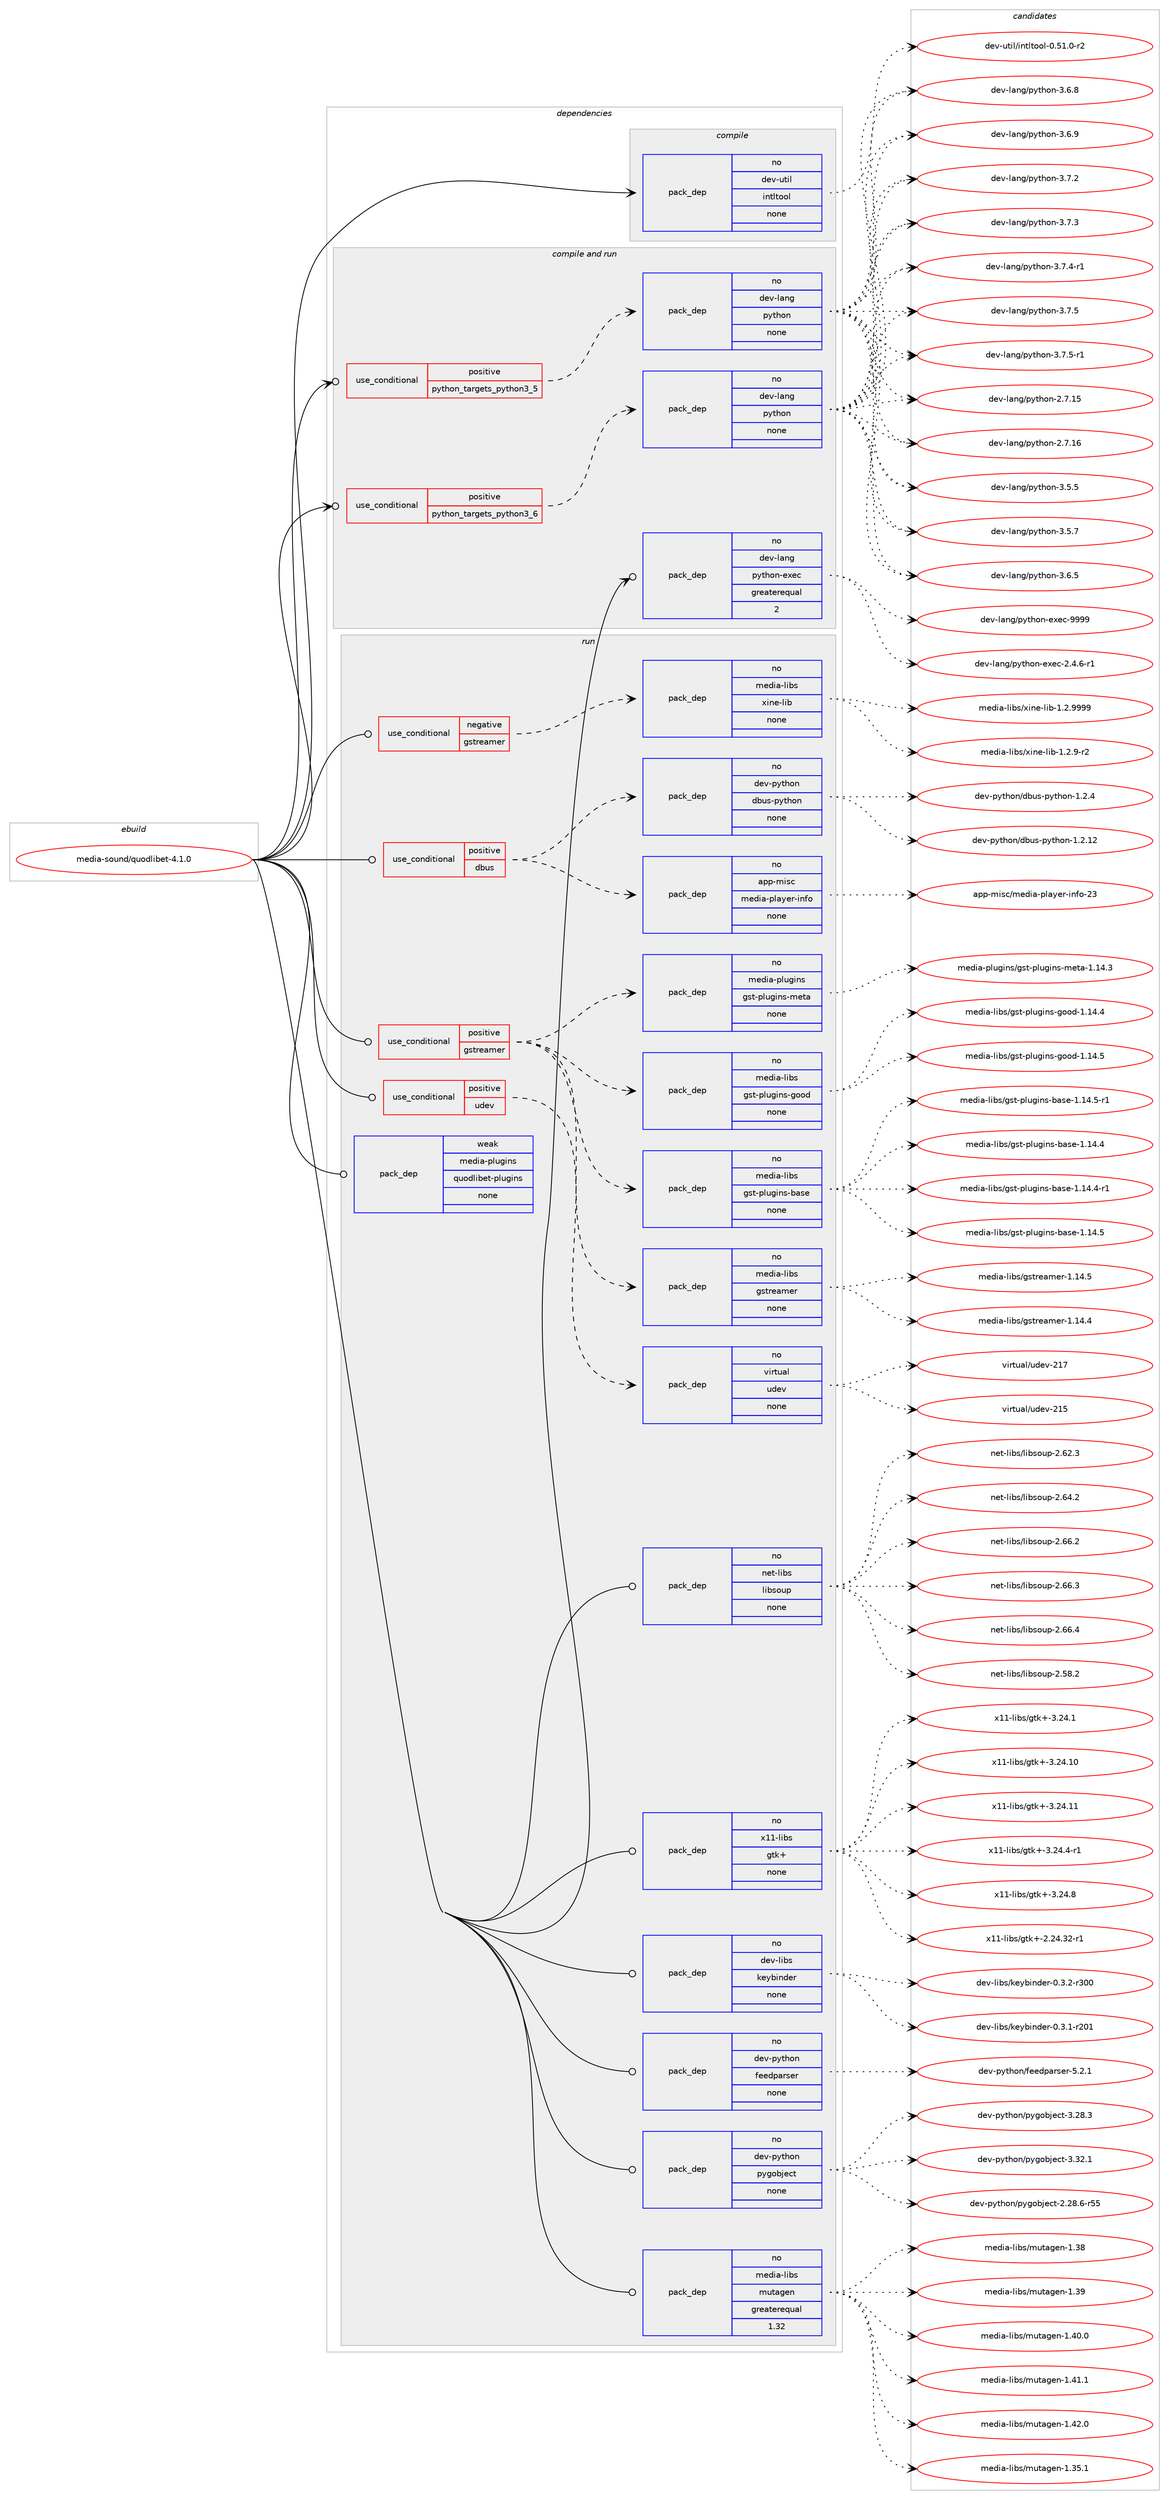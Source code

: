 digraph prolog {

# *************
# Graph options
# *************

newrank=true;
concentrate=true;
compound=true;
graph [rankdir=LR,fontname=Helvetica,fontsize=10,ranksep=1.5];#, ranksep=2.5, nodesep=0.2];
edge  [arrowhead=vee];
node  [fontname=Helvetica,fontsize=10];

# **********
# The ebuild
# **********

subgraph cluster_leftcol {
color=gray;
rank=same;
label=<<i>ebuild</i>>;
id [label="media-sound/quodlibet-4.1.0", color=red, width=4, href="../media-sound/quodlibet-4.1.0.svg"];
}

# ****************
# The dependencies
# ****************

subgraph cluster_midcol {
color=gray;
label=<<i>dependencies</i>>;
subgraph cluster_compile {
fillcolor="#eeeeee";
style=filled;
label=<<i>compile</i>>;
subgraph pack594028 {
dependency803129 [label=<<TABLE BORDER="0" CELLBORDER="1" CELLSPACING="0" CELLPADDING="4" WIDTH="220"><TR><TD ROWSPAN="6" CELLPADDING="30">pack_dep</TD></TR><TR><TD WIDTH="110">no</TD></TR><TR><TD>dev-util</TD></TR><TR><TD>intltool</TD></TR><TR><TD>none</TD></TR><TR><TD></TD></TR></TABLE>>, shape=none, color=blue];
}
id:e -> dependency803129:w [weight=20,style="solid",arrowhead="vee"];
}
subgraph cluster_compileandrun {
fillcolor="#eeeeee";
style=filled;
label=<<i>compile and run</i>>;
subgraph cond195069 {
dependency803130 [label=<<TABLE BORDER="0" CELLBORDER="1" CELLSPACING="0" CELLPADDING="4"><TR><TD ROWSPAN="3" CELLPADDING="10">use_conditional</TD></TR><TR><TD>positive</TD></TR><TR><TD>python_targets_python3_5</TD></TR></TABLE>>, shape=none, color=red];
subgraph pack594029 {
dependency803131 [label=<<TABLE BORDER="0" CELLBORDER="1" CELLSPACING="0" CELLPADDING="4" WIDTH="220"><TR><TD ROWSPAN="6" CELLPADDING="30">pack_dep</TD></TR><TR><TD WIDTH="110">no</TD></TR><TR><TD>dev-lang</TD></TR><TR><TD>python</TD></TR><TR><TD>none</TD></TR><TR><TD></TD></TR></TABLE>>, shape=none, color=blue];
}
dependency803130:e -> dependency803131:w [weight=20,style="dashed",arrowhead="vee"];
}
id:e -> dependency803130:w [weight=20,style="solid",arrowhead="odotvee"];
subgraph cond195070 {
dependency803132 [label=<<TABLE BORDER="0" CELLBORDER="1" CELLSPACING="0" CELLPADDING="4"><TR><TD ROWSPAN="3" CELLPADDING="10">use_conditional</TD></TR><TR><TD>positive</TD></TR><TR><TD>python_targets_python3_6</TD></TR></TABLE>>, shape=none, color=red];
subgraph pack594030 {
dependency803133 [label=<<TABLE BORDER="0" CELLBORDER="1" CELLSPACING="0" CELLPADDING="4" WIDTH="220"><TR><TD ROWSPAN="6" CELLPADDING="30">pack_dep</TD></TR><TR><TD WIDTH="110">no</TD></TR><TR><TD>dev-lang</TD></TR><TR><TD>python</TD></TR><TR><TD>none</TD></TR><TR><TD></TD></TR></TABLE>>, shape=none, color=blue];
}
dependency803132:e -> dependency803133:w [weight=20,style="dashed",arrowhead="vee"];
}
id:e -> dependency803132:w [weight=20,style="solid",arrowhead="odotvee"];
subgraph pack594031 {
dependency803134 [label=<<TABLE BORDER="0" CELLBORDER="1" CELLSPACING="0" CELLPADDING="4" WIDTH="220"><TR><TD ROWSPAN="6" CELLPADDING="30">pack_dep</TD></TR><TR><TD WIDTH="110">no</TD></TR><TR><TD>dev-lang</TD></TR><TR><TD>python-exec</TD></TR><TR><TD>greaterequal</TD></TR><TR><TD>2</TD></TR></TABLE>>, shape=none, color=blue];
}
id:e -> dependency803134:w [weight=20,style="solid",arrowhead="odotvee"];
}
subgraph cluster_run {
fillcolor="#eeeeee";
style=filled;
label=<<i>run</i>>;
subgraph cond195071 {
dependency803135 [label=<<TABLE BORDER="0" CELLBORDER="1" CELLSPACING="0" CELLPADDING="4"><TR><TD ROWSPAN="3" CELLPADDING="10">use_conditional</TD></TR><TR><TD>negative</TD></TR><TR><TD>gstreamer</TD></TR></TABLE>>, shape=none, color=red];
subgraph pack594032 {
dependency803136 [label=<<TABLE BORDER="0" CELLBORDER="1" CELLSPACING="0" CELLPADDING="4" WIDTH="220"><TR><TD ROWSPAN="6" CELLPADDING="30">pack_dep</TD></TR><TR><TD WIDTH="110">no</TD></TR><TR><TD>media-libs</TD></TR><TR><TD>xine-lib</TD></TR><TR><TD>none</TD></TR><TR><TD></TD></TR></TABLE>>, shape=none, color=blue];
}
dependency803135:e -> dependency803136:w [weight=20,style="dashed",arrowhead="vee"];
}
id:e -> dependency803135:w [weight=20,style="solid",arrowhead="odot"];
subgraph cond195072 {
dependency803137 [label=<<TABLE BORDER="0" CELLBORDER="1" CELLSPACING="0" CELLPADDING="4"><TR><TD ROWSPAN="3" CELLPADDING="10">use_conditional</TD></TR><TR><TD>positive</TD></TR><TR><TD>dbus</TD></TR></TABLE>>, shape=none, color=red];
subgraph pack594033 {
dependency803138 [label=<<TABLE BORDER="0" CELLBORDER="1" CELLSPACING="0" CELLPADDING="4" WIDTH="220"><TR><TD ROWSPAN="6" CELLPADDING="30">pack_dep</TD></TR><TR><TD WIDTH="110">no</TD></TR><TR><TD>app-misc</TD></TR><TR><TD>media-player-info</TD></TR><TR><TD>none</TD></TR><TR><TD></TD></TR></TABLE>>, shape=none, color=blue];
}
dependency803137:e -> dependency803138:w [weight=20,style="dashed",arrowhead="vee"];
subgraph pack594034 {
dependency803139 [label=<<TABLE BORDER="0" CELLBORDER="1" CELLSPACING="0" CELLPADDING="4" WIDTH="220"><TR><TD ROWSPAN="6" CELLPADDING="30">pack_dep</TD></TR><TR><TD WIDTH="110">no</TD></TR><TR><TD>dev-python</TD></TR><TR><TD>dbus-python</TD></TR><TR><TD>none</TD></TR><TR><TD></TD></TR></TABLE>>, shape=none, color=blue];
}
dependency803137:e -> dependency803139:w [weight=20,style="dashed",arrowhead="vee"];
}
id:e -> dependency803137:w [weight=20,style="solid",arrowhead="odot"];
subgraph cond195073 {
dependency803140 [label=<<TABLE BORDER="0" CELLBORDER="1" CELLSPACING="0" CELLPADDING="4"><TR><TD ROWSPAN="3" CELLPADDING="10">use_conditional</TD></TR><TR><TD>positive</TD></TR><TR><TD>gstreamer</TD></TR></TABLE>>, shape=none, color=red];
subgraph pack594035 {
dependency803141 [label=<<TABLE BORDER="0" CELLBORDER="1" CELLSPACING="0" CELLPADDING="4" WIDTH="220"><TR><TD ROWSPAN="6" CELLPADDING="30">pack_dep</TD></TR><TR><TD WIDTH="110">no</TD></TR><TR><TD>media-libs</TD></TR><TR><TD>gstreamer</TD></TR><TR><TD>none</TD></TR><TR><TD></TD></TR></TABLE>>, shape=none, color=blue];
}
dependency803140:e -> dependency803141:w [weight=20,style="dashed",arrowhead="vee"];
subgraph pack594036 {
dependency803142 [label=<<TABLE BORDER="0" CELLBORDER="1" CELLSPACING="0" CELLPADDING="4" WIDTH="220"><TR><TD ROWSPAN="6" CELLPADDING="30">pack_dep</TD></TR><TR><TD WIDTH="110">no</TD></TR><TR><TD>media-libs</TD></TR><TR><TD>gst-plugins-base</TD></TR><TR><TD>none</TD></TR><TR><TD></TD></TR></TABLE>>, shape=none, color=blue];
}
dependency803140:e -> dependency803142:w [weight=20,style="dashed",arrowhead="vee"];
subgraph pack594037 {
dependency803143 [label=<<TABLE BORDER="0" CELLBORDER="1" CELLSPACING="0" CELLPADDING="4" WIDTH="220"><TR><TD ROWSPAN="6" CELLPADDING="30">pack_dep</TD></TR><TR><TD WIDTH="110">no</TD></TR><TR><TD>media-libs</TD></TR><TR><TD>gst-plugins-good</TD></TR><TR><TD>none</TD></TR><TR><TD></TD></TR></TABLE>>, shape=none, color=blue];
}
dependency803140:e -> dependency803143:w [weight=20,style="dashed",arrowhead="vee"];
subgraph pack594038 {
dependency803144 [label=<<TABLE BORDER="0" CELLBORDER="1" CELLSPACING="0" CELLPADDING="4" WIDTH="220"><TR><TD ROWSPAN="6" CELLPADDING="30">pack_dep</TD></TR><TR><TD WIDTH="110">no</TD></TR><TR><TD>media-plugins</TD></TR><TR><TD>gst-plugins-meta</TD></TR><TR><TD>none</TD></TR><TR><TD></TD></TR></TABLE>>, shape=none, color=blue];
}
dependency803140:e -> dependency803144:w [weight=20,style="dashed",arrowhead="vee"];
}
id:e -> dependency803140:w [weight=20,style="solid",arrowhead="odot"];
subgraph cond195074 {
dependency803145 [label=<<TABLE BORDER="0" CELLBORDER="1" CELLSPACING="0" CELLPADDING="4"><TR><TD ROWSPAN="3" CELLPADDING="10">use_conditional</TD></TR><TR><TD>positive</TD></TR><TR><TD>udev</TD></TR></TABLE>>, shape=none, color=red];
subgraph pack594039 {
dependency803146 [label=<<TABLE BORDER="0" CELLBORDER="1" CELLSPACING="0" CELLPADDING="4" WIDTH="220"><TR><TD ROWSPAN="6" CELLPADDING="30">pack_dep</TD></TR><TR><TD WIDTH="110">no</TD></TR><TR><TD>virtual</TD></TR><TR><TD>udev</TD></TR><TR><TD>none</TD></TR><TR><TD></TD></TR></TABLE>>, shape=none, color=blue];
}
dependency803145:e -> dependency803146:w [weight=20,style="dashed",arrowhead="vee"];
}
id:e -> dependency803145:w [weight=20,style="solid",arrowhead="odot"];
subgraph pack594040 {
dependency803147 [label=<<TABLE BORDER="0" CELLBORDER="1" CELLSPACING="0" CELLPADDING="4" WIDTH="220"><TR><TD ROWSPAN="6" CELLPADDING="30">pack_dep</TD></TR><TR><TD WIDTH="110">no</TD></TR><TR><TD>dev-libs</TD></TR><TR><TD>keybinder</TD></TR><TR><TD>none</TD></TR><TR><TD></TD></TR></TABLE>>, shape=none, color=blue];
}
id:e -> dependency803147:w [weight=20,style="solid",arrowhead="odot"];
subgraph pack594041 {
dependency803148 [label=<<TABLE BORDER="0" CELLBORDER="1" CELLSPACING="0" CELLPADDING="4" WIDTH="220"><TR><TD ROWSPAN="6" CELLPADDING="30">pack_dep</TD></TR><TR><TD WIDTH="110">no</TD></TR><TR><TD>dev-python</TD></TR><TR><TD>feedparser</TD></TR><TR><TD>none</TD></TR><TR><TD></TD></TR></TABLE>>, shape=none, color=blue];
}
id:e -> dependency803148:w [weight=20,style="solid",arrowhead="odot"];
subgraph pack594042 {
dependency803149 [label=<<TABLE BORDER="0" CELLBORDER="1" CELLSPACING="0" CELLPADDING="4" WIDTH="220"><TR><TD ROWSPAN="6" CELLPADDING="30">pack_dep</TD></TR><TR><TD WIDTH="110">no</TD></TR><TR><TD>dev-python</TD></TR><TR><TD>pygobject</TD></TR><TR><TD>none</TD></TR><TR><TD></TD></TR></TABLE>>, shape=none, color=blue];
}
id:e -> dependency803149:w [weight=20,style="solid",arrowhead="odot"];
subgraph pack594043 {
dependency803150 [label=<<TABLE BORDER="0" CELLBORDER="1" CELLSPACING="0" CELLPADDING="4" WIDTH="220"><TR><TD ROWSPAN="6" CELLPADDING="30">pack_dep</TD></TR><TR><TD WIDTH="110">no</TD></TR><TR><TD>media-libs</TD></TR><TR><TD>mutagen</TD></TR><TR><TD>greaterequal</TD></TR><TR><TD>1.32</TD></TR></TABLE>>, shape=none, color=blue];
}
id:e -> dependency803150:w [weight=20,style="solid",arrowhead="odot"];
subgraph pack594044 {
dependency803151 [label=<<TABLE BORDER="0" CELLBORDER="1" CELLSPACING="0" CELLPADDING="4" WIDTH="220"><TR><TD ROWSPAN="6" CELLPADDING="30">pack_dep</TD></TR><TR><TD WIDTH="110">no</TD></TR><TR><TD>net-libs</TD></TR><TR><TD>libsoup</TD></TR><TR><TD>none</TD></TR><TR><TD></TD></TR></TABLE>>, shape=none, color=blue];
}
id:e -> dependency803151:w [weight=20,style="solid",arrowhead="odot"];
subgraph pack594045 {
dependency803152 [label=<<TABLE BORDER="0" CELLBORDER="1" CELLSPACING="0" CELLPADDING="4" WIDTH="220"><TR><TD ROWSPAN="6" CELLPADDING="30">pack_dep</TD></TR><TR><TD WIDTH="110">no</TD></TR><TR><TD>x11-libs</TD></TR><TR><TD>gtk+</TD></TR><TR><TD>none</TD></TR><TR><TD></TD></TR></TABLE>>, shape=none, color=blue];
}
id:e -> dependency803152:w [weight=20,style="solid",arrowhead="odot"];
subgraph pack594046 {
dependency803153 [label=<<TABLE BORDER="0" CELLBORDER="1" CELLSPACING="0" CELLPADDING="4" WIDTH="220"><TR><TD ROWSPAN="6" CELLPADDING="30">pack_dep</TD></TR><TR><TD WIDTH="110">weak</TD></TR><TR><TD>media-plugins</TD></TR><TR><TD>quodlibet-plugins</TD></TR><TR><TD>none</TD></TR><TR><TD></TD></TR></TABLE>>, shape=none, color=blue];
}
id:e -> dependency803153:w [weight=20,style="solid",arrowhead="odot"];
}
}

# **************
# The candidates
# **************

subgraph cluster_choices {
rank=same;
color=gray;
label=<<i>candidates</i>>;

subgraph choice594028 {
color=black;
nodesep=1;
choice1001011184511711610510847105110116108116111111108454846534946484511450 [label="dev-util/intltool-0.51.0-r2", color=red, width=4,href="../dev-util/intltool-0.51.0-r2.svg"];
dependency803129:e -> choice1001011184511711610510847105110116108116111111108454846534946484511450:w [style=dotted,weight="100"];
}
subgraph choice594029 {
color=black;
nodesep=1;
choice10010111845108971101034711212111610411111045504655464953 [label="dev-lang/python-2.7.15", color=red, width=4,href="../dev-lang/python-2.7.15.svg"];
choice10010111845108971101034711212111610411111045504655464954 [label="dev-lang/python-2.7.16", color=red, width=4,href="../dev-lang/python-2.7.16.svg"];
choice100101118451089711010347112121116104111110455146534653 [label="dev-lang/python-3.5.5", color=red, width=4,href="../dev-lang/python-3.5.5.svg"];
choice100101118451089711010347112121116104111110455146534655 [label="dev-lang/python-3.5.7", color=red, width=4,href="../dev-lang/python-3.5.7.svg"];
choice100101118451089711010347112121116104111110455146544653 [label="dev-lang/python-3.6.5", color=red, width=4,href="../dev-lang/python-3.6.5.svg"];
choice100101118451089711010347112121116104111110455146544656 [label="dev-lang/python-3.6.8", color=red, width=4,href="../dev-lang/python-3.6.8.svg"];
choice100101118451089711010347112121116104111110455146544657 [label="dev-lang/python-3.6.9", color=red, width=4,href="../dev-lang/python-3.6.9.svg"];
choice100101118451089711010347112121116104111110455146554650 [label="dev-lang/python-3.7.2", color=red, width=4,href="../dev-lang/python-3.7.2.svg"];
choice100101118451089711010347112121116104111110455146554651 [label="dev-lang/python-3.7.3", color=red, width=4,href="../dev-lang/python-3.7.3.svg"];
choice1001011184510897110103471121211161041111104551465546524511449 [label="dev-lang/python-3.7.4-r1", color=red, width=4,href="../dev-lang/python-3.7.4-r1.svg"];
choice100101118451089711010347112121116104111110455146554653 [label="dev-lang/python-3.7.5", color=red, width=4,href="../dev-lang/python-3.7.5.svg"];
choice1001011184510897110103471121211161041111104551465546534511449 [label="dev-lang/python-3.7.5-r1", color=red, width=4,href="../dev-lang/python-3.7.5-r1.svg"];
dependency803131:e -> choice10010111845108971101034711212111610411111045504655464953:w [style=dotted,weight="100"];
dependency803131:e -> choice10010111845108971101034711212111610411111045504655464954:w [style=dotted,weight="100"];
dependency803131:e -> choice100101118451089711010347112121116104111110455146534653:w [style=dotted,weight="100"];
dependency803131:e -> choice100101118451089711010347112121116104111110455146534655:w [style=dotted,weight="100"];
dependency803131:e -> choice100101118451089711010347112121116104111110455146544653:w [style=dotted,weight="100"];
dependency803131:e -> choice100101118451089711010347112121116104111110455146544656:w [style=dotted,weight="100"];
dependency803131:e -> choice100101118451089711010347112121116104111110455146544657:w [style=dotted,weight="100"];
dependency803131:e -> choice100101118451089711010347112121116104111110455146554650:w [style=dotted,weight="100"];
dependency803131:e -> choice100101118451089711010347112121116104111110455146554651:w [style=dotted,weight="100"];
dependency803131:e -> choice1001011184510897110103471121211161041111104551465546524511449:w [style=dotted,weight="100"];
dependency803131:e -> choice100101118451089711010347112121116104111110455146554653:w [style=dotted,weight="100"];
dependency803131:e -> choice1001011184510897110103471121211161041111104551465546534511449:w [style=dotted,weight="100"];
}
subgraph choice594030 {
color=black;
nodesep=1;
choice10010111845108971101034711212111610411111045504655464953 [label="dev-lang/python-2.7.15", color=red, width=4,href="../dev-lang/python-2.7.15.svg"];
choice10010111845108971101034711212111610411111045504655464954 [label="dev-lang/python-2.7.16", color=red, width=4,href="../dev-lang/python-2.7.16.svg"];
choice100101118451089711010347112121116104111110455146534653 [label="dev-lang/python-3.5.5", color=red, width=4,href="../dev-lang/python-3.5.5.svg"];
choice100101118451089711010347112121116104111110455146534655 [label="dev-lang/python-3.5.7", color=red, width=4,href="../dev-lang/python-3.5.7.svg"];
choice100101118451089711010347112121116104111110455146544653 [label="dev-lang/python-3.6.5", color=red, width=4,href="../dev-lang/python-3.6.5.svg"];
choice100101118451089711010347112121116104111110455146544656 [label="dev-lang/python-3.6.8", color=red, width=4,href="../dev-lang/python-3.6.8.svg"];
choice100101118451089711010347112121116104111110455146544657 [label="dev-lang/python-3.6.9", color=red, width=4,href="../dev-lang/python-3.6.9.svg"];
choice100101118451089711010347112121116104111110455146554650 [label="dev-lang/python-3.7.2", color=red, width=4,href="../dev-lang/python-3.7.2.svg"];
choice100101118451089711010347112121116104111110455146554651 [label="dev-lang/python-3.7.3", color=red, width=4,href="../dev-lang/python-3.7.3.svg"];
choice1001011184510897110103471121211161041111104551465546524511449 [label="dev-lang/python-3.7.4-r1", color=red, width=4,href="../dev-lang/python-3.7.4-r1.svg"];
choice100101118451089711010347112121116104111110455146554653 [label="dev-lang/python-3.7.5", color=red, width=4,href="../dev-lang/python-3.7.5.svg"];
choice1001011184510897110103471121211161041111104551465546534511449 [label="dev-lang/python-3.7.5-r1", color=red, width=4,href="../dev-lang/python-3.7.5-r1.svg"];
dependency803133:e -> choice10010111845108971101034711212111610411111045504655464953:w [style=dotted,weight="100"];
dependency803133:e -> choice10010111845108971101034711212111610411111045504655464954:w [style=dotted,weight="100"];
dependency803133:e -> choice100101118451089711010347112121116104111110455146534653:w [style=dotted,weight="100"];
dependency803133:e -> choice100101118451089711010347112121116104111110455146534655:w [style=dotted,weight="100"];
dependency803133:e -> choice100101118451089711010347112121116104111110455146544653:w [style=dotted,weight="100"];
dependency803133:e -> choice100101118451089711010347112121116104111110455146544656:w [style=dotted,weight="100"];
dependency803133:e -> choice100101118451089711010347112121116104111110455146544657:w [style=dotted,weight="100"];
dependency803133:e -> choice100101118451089711010347112121116104111110455146554650:w [style=dotted,weight="100"];
dependency803133:e -> choice100101118451089711010347112121116104111110455146554651:w [style=dotted,weight="100"];
dependency803133:e -> choice1001011184510897110103471121211161041111104551465546524511449:w [style=dotted,weight="100"];
dependency803133:e -> choice100101118451089711010347112121116104111110455146554653:w [style=dotted,weight="100"];
dependency803133:e -> choice1001011184510897110103471121211161041111104551465546534511449:w [style=dotted,weight="100"];
}
subgraph choice594031 {
color=black;
nodesep=1;
choice10010111845108971101034711212111610411111045101120101994550465246544511449 [label="dev-lang/python-exec-2.4.6-r1", color=red, width=4,href="../dev-lang/python-exec-2.4.6-r1.svg"];
choice10010111845108971101034711212111610411111045101120101994557575757 [label="dev-lang/python-exec-9999", color=red, width=4,href="../dev-lang/python-exec-9999.svg"];
dependency803134:e -> choice10010111845108971101034711212111610411111045101120101994550465246544511449:w [style=dotted,weight="100"];
dependency803134:e -> choice10010111845108971101034711212111610411111045101120101994557575757:w [style=dotted,weight="100"];
}
subgraph choice594032 {
color=black;
nodesep=1;
choice1091011001059745108105981154712010511010145108105984549465046574511450 [label="media-libs/xine-lib-1.2.9-r2", color=red, width=4,href="../media-libs/xine-lib-1.2.9-r2.svg"];
choice109101100105974510810598115471201051101014510810598454946504657575757 [label="media-libs/xine-lib-1.2.9999", color=red, width=4,href="../media-libs/xine-lib-1.2.9999.svg"];
dependency803136:e -> choice1091011001059745108105981154712010511010145108105984549465046574511450:w [style=dotted,weight="100"];
dependency803136:e -> choice109101100105974510810598115471201051101014510810598454946504657575757:w [style=dotted,weight="100"];
}
subgraph choice594033 {
color=black;
nodesep=1;
choice9711211245109105115994710910110010597451121089712110111445105110102111455051 [label="app-misc/media-player-info-23", color=red, width=4,href="../app-misc/media-player-info-23.svg"];
dependency803138:e -> choice9711211245109105115994710910110010597451121089712110111445105110102111455051:w [style=dotted,weight="100"];
}
subgraph choice594034 {
color=black;
nodesep=1;
choice1001011184511212111610411111047100981171154511212111610411111045494650464950 [label="dev-python/dbus-python-1.2.12", color=red, width=4,href="../dev-python/dbus-python-1.2.12.svg"];
choice10010111845112121116104111110471009811711545112121116104111110454946504652 [label="dev-python/dbus-python-1.2.4", color=red, width=4,href="../dev-python/dbus-python-1.2.4.svg"];
dependency803139:e -> choice1001011184511212111610411111047100981171154511212111610411111045494650464950:w [style=dotted,weight="100"];
dependency803139:e -> choice10010111845112121116104111110471009811711545112121116104111110454946504652:w [style=dotted,weight="100"];
}
subgraph choice594035 {
color=black;
nodesep=1;
choice109101100105974510810598115471031151161141019710910111445494649524652 [label="media-libs/gstreamer-1.14.4", color=red, width=4,href="../media-libs/gstreamer-1.14.4.svg"];
choice109101100105974510810598115471031151161141019710910111445494649524653 [label="media-libs/gstreamer-1.14.5", color=red, width=4,href="../media-libs/gstreamer-1.14.5.svg"];
dependency803141:e -> choice109101100105974510810598115471031151161141019710910111445494649524652:w [style=dotted,weight="100"];
dependency803141:e -> choice109101100105974510810598115471031151161141019710910111445494649524653:w [style=dotted,weight="100"];
}
subgraph choice594036 {
color=black;
nodesep=1;
choice109101100105974510810598115471031151164511210811710310511011545989711510145494649524652 [label="media-libs/gst-plugins-base-1.14.4", color=red, width=4,href="../media-libs/gst-plugins-base-1.14.4.svg"];
choice1091011001059745108105981154710311511645112108117103105110115459897115101454946495246524511449 [label="media-libs/gst-plugins-base-1.14.4-r1", color=red, width=4,href="../media-libs/gst-plugins-base-1.14.4-r1.svg"];
choice109101100105974510810598115471031151164511210811710310511011545989711510145494649524653 [label="media-libs/gst-plugins-base-1.14.5", color=red, width=4,href="../media-libs/gst-plugins-base-1.14.5.svg"];
choice1091011001059745108105981154710311511645112108117103105110115459897115101454946495246534511449 [label="media-libs/gst-plugins-base-1.14.5-r1", color=red, width=4,href="../media-libs/gst-plugins-base-1.14.5-r1.svg"];
dependency803142:e -> choice109101100105974510810598115471031151164511210811710310511011545989711510145494649524652:w [style=dotted,weight="100"];
dependency803142:e -> choice1091011001059745108105981154710311511645112108117103105110115459897115101454946495246524511449:w [style=dotted,weight="100"];
dependency803142:e -> choice109101100105974510810598115471031151164511210811710310511011545989711510145494649524653:w [style=dotted,weight="100"];
dependency803142:e -> choice1091011001059745108105981154710311511645112108117103105110115459897115101454946495246534511449:w [style=dotted,weight="100"];
}
subgraph choice594037 {
color=black;
nodesep=1;
choice10910110010597451081059811547103115116451121081171031051101154510311111110045494649524652 [label="media-libs/gst-plugins-good-1.14.4", color=red, width=4,href="../media-libs/gst-plugins-good-1.14.4.svg"];
choice10910110010597451081059811547103115116451121081171031051101154510311111110045494649524653 [label="media-libs/gst-plugins-good-1.14.5", color=red, width=4,href="../media-libs/gst-plugins-good-1.14.5.svg"];
dependency803143:e -> choice10910110010597451081059811547103115116451121081171031051101154510311111110045494649524652:w [style=dotted,weight="100"];
dependency803143:e -> choice10910110010597451081059811547103115116451121081171031051101154510311111110045494649524653:w [style=dotted,weight="100"];
}
subgraph choice594038 {
color=black;
nodesep=1;
choice10910110010597451121081171031051101154710311511645112108117103105110115451091011169745494649524651 [label="media-plugins/gst-plugins-meta-1.14.3", color=red, width=4,href="../media-plugins/gst-plugins-meta-1.14.3.svg"];
dependency803144:e -> choice10910110010597451121081171031051101154710311511645112108117103105110115451091011169745494649524651:w [style=dotted,weight="100"];
}
subgraph choice594039 {
color=black;
nodesep=1;
choice118105114116117971084711710010111845504953 [label="virtual/udev-215", color=red, width=4,href="../virtual/udev-215.svg"];
choice118105114116117971084711710010111845504955 [label="virtual/udev-217", color=red, width=4,href="../virtual/udev-217.svg"];
dependency803146:e -> choice118105114116117971084711710010111845504953:w [style=dotted,weight="100"];
dependency803146:e -> choice118105114116117971084711710010111845504955:w [style=dotted,weight="100"];
}
subgraph choice594040 {
color=black;
nodesep=1;
choice1001011184510810598115471071011219810511010010111445484651464945114504849 [label="dev-libs/keybinder-0.3.1-r201", color=red, width=4,href="../dev-libs/keybinder-0.3.1-r201.svg"];
choice1001011184510810598115471071011219810511010010111445484651465045114514848 [label="dev-libs/keybinder-0.3.2-r300", color=red, width=4,href="../dev-libs/keybinder-0.3.2-r300.svg"];
dependency803147:e -> choice1001011184510810598115471071011219810511010010111445484651464945114504849:w [style=dotted,weight="100"];
dependency803147:e -> choice1001011184510810598115471071011219810511010010111445484651465045114514848:w [style=dotted,weight="100"];
}
subgraph choice594041 {
color=black;
nodesep=1;
choice100101118451121211161041111104710210110110011297114115101114455346504649 [label="dev-python/feedparser-5.2.1", color=red, width=4,href="../dev-python/feedparser-5.2.1.svg"];
dependency803148:e -> choice100101118451121211161041111104710210110110011297114115101114455346504649:w [style=dotted,weight="100"];
}
subgraph choice594042 {
color=black;
nodesep=1;
choice1001011184511212111610411111047112121103111981061019911645504650564654451145353 [label="dev-python/pygobject-2.28.6-r55", color=red, width=4,href="../dev-python/pygobject-2.28.6-r55.svg"];
choice1001011184511212111610411111047112121103111981061019911645514650564651 [label="dev-python/pygobject-3.28.3", color=red, width=4,href="../dev-python/pygobject-3.28.3.svg"];
choice1001011184511212111610411111047112121103111981061019911645514651504649 [label="dev-python/pygobject-3.32.1", color=red, width=4,href="../dev-python/pygobject-3.32.1.svg"];
dependency803149:e -> choice1001011184511212111610411111047112121103111981061019911645504650564654451145353:w [style=dotted,weight="100"];
dependency803149:e -> choice1001011184511212111610411111047112121103111981061019911645514650564651:w [style=dotted,weight="100"];
dependency803149:e -> choice1001011184511212111610411111047112121103111981061019911645514651504649:w [style=dotted,weight="100"];
}
subgraph choice594043 {
color=black;
nodesep=1;
choice109101100105974510810598115471091171169710310111045494651534649 [label="media-libs/mutagen-1.35.1", color=red, width=4,href="../media-libs/mutagen-1.35.1.svg"];
choice10910110010597451081059811547109117116971031011104549465156 [label="media-libs/mutagen-1.38", color=red, width=4,href="../media-libs/mutagen-1.38.svg"];
choice10910110010597451081059811547109117116971031011104549465157 [label="media-libs/mutagen-1.39", color=red, width=4,href="../media-libs/mutagen-1.39.svg"];
choice109101100105974510810598115471091171169710310111045494652484648 [label="media-libs/mutagen-1.40.0", color=red, width=4,href="../media-libs/mutagen-1.40.0.svg"];
choice109101100105974510810598115471091171169710310111045494652494649 [label="media-libs/mutagen-1.41.1", color=red, width=4,href="../media-libs/mutagen-1.41.1.svg"];
choice109101100105974510810598115471091171169710310111045494652504648 [label="media-libs/mutagen-1.42.0", color=red, width=4,href="../media-libs/mutagen-1.42.0.svg"];
dependency803150:e -> choice109101100105974510810598115471091171169710310111045494651534649:w [style=dotted,weight="100"];
dependency803150:e -> choice10910110010597451081059811547109117116971031011104549465156:w [style=dotted,weight="100"];
dependency803150:e -> choice10910110010597451081059811547109117116971031011104549465157:w [style=dotted,weight="100"];
dependency803150:e -> choice109101100105974510810598115471091171169710310111045494652484648:w [style=dotted,weight="100"];
dependency803150:e -> choice109101100105974510810598115471091171169710310111045494652494649:w [style=dotted,weight="100"];
dependency803150:e -> choice109101100105974510810598115471091171169710310111045494652504648:w [style=dotted,weight="100"];
}
subgraph choice594044 {
color=black;
nodesep=1;
choice1101011164510810598115471081059811511111711245504653564650 [label="net-libs/libsoup-2.58.2", color=red, width=4,href="../net-libs/libsoup-2.58.2.svg"];
choice1101011164510810598115471081059811511111711245504654504651 [label="net-libs/libsoup-2.62.3", color=red, width=4,href="../net-libs/libsoup-2.62.3.svg"];
choice1101011164510810598115471081059811511111711245504654524650 [label="net-libs/libsoup-2.64.2", color=red, width=4,href="../net-libs/libsoup-2.64.2.svg"];
choice1101011164510810598115471081059811511111711245504654544650 [label="net-libs/libsoup-2.66.2", color=red, width=4,href="../net-libs/libsoup-2.66.2.svg"];
choice1101011164510810598115471081059811511111711245504654544651 [label="net-libs/libsoup-2.66.3", color=red, width=4,href="../net-libs/libsoup-2.66.3.svg"];
choice1101011164510810598115471081059811511111711245504654544652 [label="net-libs/libsoup-2.66.4", color=red, width=4,href="../net-libs/libsoup-2.66.4.svg"];
dependency803151:e -> choice1101011164510810598115471081059811511111711245504653564650:w [style=dotted,weight="100"];
dependency803151:e -> choice1101011164510810598115471081059811511111711245504654504651:w [style=dotted,weight="100"];
dependency803151:e -> choice1101011164510810598115471081059811511111711245504654524650:w [style=dotted,weight="100"];
dependency803151:e -> choice1101011164510810598115471081059811511111711245504654544650:w [style=dotted,weight="100"];
dependency803151:e -> choice1101011164510810598115471081059811511111711245504654544651:w [style=dotted,weight="100"];
dependency803151:e -> choice1101011164510810598115471081059811511111711245504654544652:w [style=dotted,weight="100"];
}
subgraph choice594045 {
color=black;
nodesep=1;
choice12049494510810598115471031161074345504650524651504511449 [label="x11-libs/gtk+-2.24.32-r1", color=red, width=4,href="../x11-libs/gtk+-2.24.32-r1.svg"];
choice12049494510810598115471031161074345514650524649 [label="x11-libs/gtk+-3.24.1", color=red, width=4,href="../x11-libs/gtk+-3.24.1.svg"];
choice1204949451081059811547103116107434551465052464948 [label="x11-libs/gtk+-3.24.10", color=red, width=4,href="../x11-libs/gtk+-3.24.10.svg"];
choice1204949451081059811547103116107434551465052464949 [label="x11-libs/gtk+-3.24.11", color=red, width=4,href="../x11-libs/gtk+-3.24.11.svg"];
choice120494945108105981154710311610743455146505246524511449 [label="x11-libs/gtk+-3.24.4-r1", color=red, width=4,href="../x11-libs/gtk+-3.24.4-r1.svg"];
choice12049494510810598115471031161074345514650524656 [label="x11-libs/gtk+-3.24.8", color=red, width=4,href="../x11-libs/gtk+-3.24.8.svg"];
dependency803152:e -> choice12049494510810598115471031161074345504650524651504511449:w [style=dotted,weight="100"];
dependency803152:e -> choice12049494510810598115471031161074345514650524649:w [style=dotted,weight="100"];
dependency803152:e -> choice1204949451081059811547103116107434551465052464948:w [style=dotted,weight="100"];
dependency803152:e -> choice1204949451081059811547103116107434551465052464949:w [style=dotted,weight="100"];
dependency803152:e -> choice120494945108105981154710311610743455146505246524511449:w [style=dotted,weight="100"];
dependency803152:e -> choice12049494510810598115471031161074345514650524656:w [style=dotted,weight="100"];
}
subgraph choice594046 {
color=black;
nodesep=1;
}
}

}
